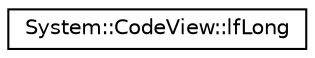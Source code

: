 digraph G
{
  edge [fontname="Helvetica",fontsize="10",labelfontname="Helvetica",labelfontsize="10"];
  node [fontname="Helvetica",fontsize="10",shape=record];
  rankdir="LR";
  Node1 [label="System::CodeView::lfLong",height=0.2,width=0.4,color="black", fillcolor="white", style="filled",URL="$struct_system_1_1_code_view_1_1lf_long.html"];
}
